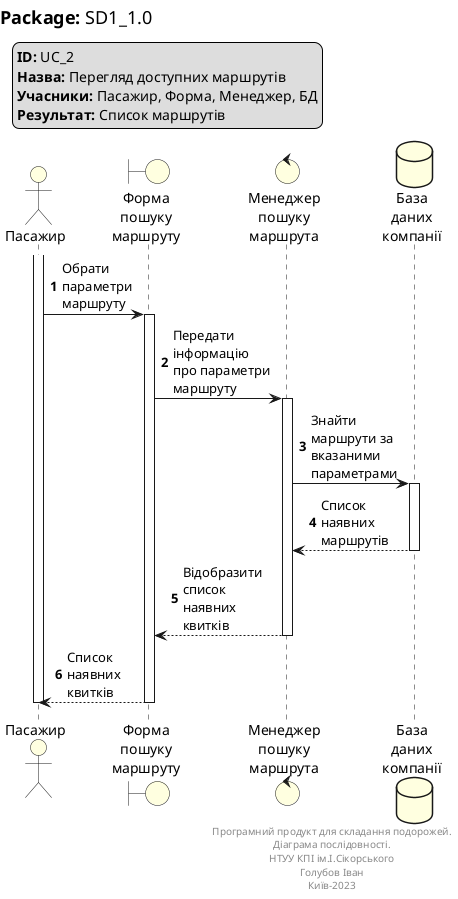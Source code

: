 @startuml SD_1.0
skinparam maxMessageSize 100
left header
    <font color=000 size=18><b>Package:</b> SD1_1.0
end header

legend top left
    <b>ID:</b> UC_2
    <b>Назва:</b> Перегляд доступних маршрутів
    <b>Учасники:</b> Пасажир, Форма, Менеджер, БД
    <b>Результат:</b> Список маршрутiв
endlegend

actor "Пасажир" as user #LightYellow
boundary "Форма\nпошуку\nмаршруту" as form #LightYellow
control "Менеджер\nпошуку\nмаршрута" as meneger #LightYellow
database "База\nданих\nкомпанiї" as db  #LightYellow
autonumber
activate user
user->form: Обрати параметри маршруту
activate form
form->meneger: Передати iнформацiю про параметри маршруту

activate meneger
meneger->db: Знайти маршрути за вказаними параметрами
activate db
db-->meneger: Список наявних маршрутiв
deactivate db
meneger-->form: Вiдобразити список наявних квиткiв
deactivate meneger
form-->user: Список наявних квиткiв
deactivate form
deactivate user

right footer
    Програмний продукт для складання подорожей.
    Дiаграма послiдовностi.
    НТУУ КПІ ім.І.Сікорського
    Голубов Iван
    Київ-2023
end footer
@enduml